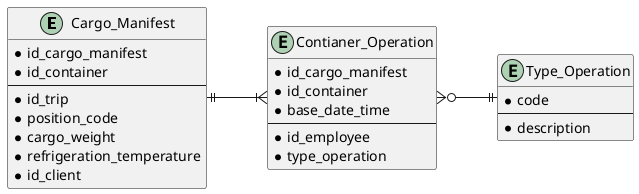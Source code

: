 @startuml
'https://plantuml.com/class-diagram

left to right direction

entity Cargo_Manifest {
* id_cargo_manifest
* id_container
--
* id_trip
* position_code
* cargo_weight
* refrigeration_temperature
* id_client
}

entity Contianer_Operation {
* id_cargo_manifest
* id_container
* base_date_time
--
* id_employee
* type_operation
}

entity Type_Operation {
* code
--
* description
}

Cargo_Manifest ||--|{ Contianer_Operation
Contianer_Operation }o--|| Type_Operation

@enduml